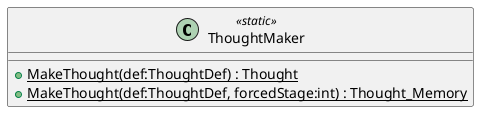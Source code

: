 @startuml
class ThoughtMaker <<static>> {
    + {static} MakeThought(def:ThoughtDef) : Thought
    + {static} MakeThought(def:ThoughtDef, forcedStage:int) : Thought_Memory
}
@enduml
